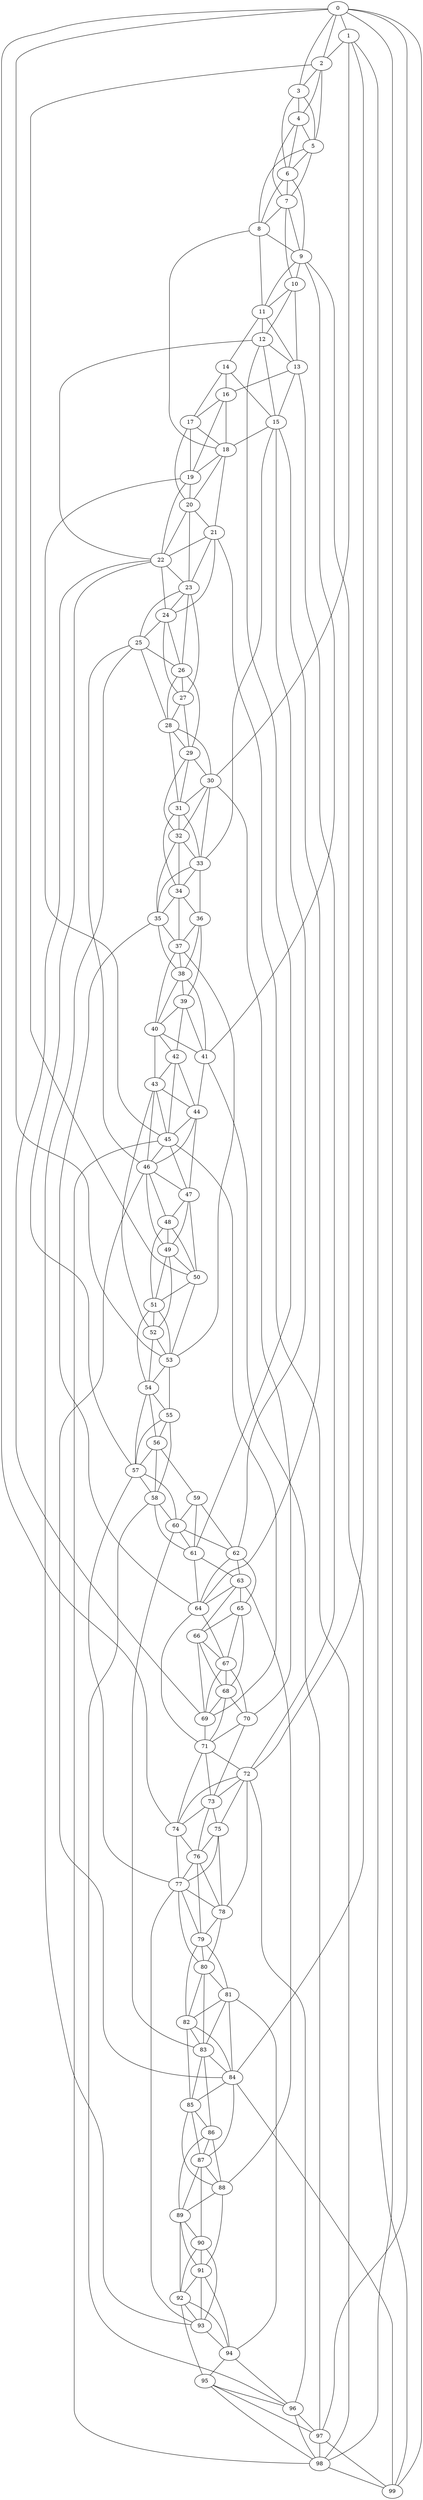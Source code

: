 strict graph "watts_strogatz_graph(100,6,0.1)" {
0;
1;
2;
3;
4;
5;
6;
7;
8;
9;
10;
11;
12;
13;
14;
15;
16;
17;
18;
19;
20;
21;
22;
23;
24;
25;
26;
27;
28;
29;
30;
31;
32;
33;
34;
35;
36;
37;
38;
39;
40;
41;
42;
43;
44;
45;
46;
47;
48;
49;
50;
51;
52;
53;
54;
55;
56;
57;
58;
59;
60;
61;
62;
63;
64;
65;
66;
67;
68;
69;
70;
71;
72;
73;
74;
75;
76;
77;
78;
79;
80;
81;
82;
83;
84;
85;
86;
87;
88;
89;
90;
91;
92;
93;
94;
95;
96;
97;
98;
99;
0 -- 1  [is_available=True, prob="0.475471694201"];
0 -- 2  [is_available=True, prob="0.333052475927"];
0 -- 3  [is_available=True, prob="0.47634533691"];
0 -- 97  [is_available=True, prob="1.0"];
0 -- 74  [is_available=True, prob="1.0"];
0 -- 98  [is_available=True, prob="1.0"];
0 -- 99  [is_available=True, prob="0.736754071864"];
0 -- 53  [is_available=True, prob="1.0"];
1 -- 2  [is_available=True, prob="0.0691998270087"];
1 -- 99  [is_available=True, prob="0.0527473116913"];
1 -- 72  [is_available=True, prob="0.804713393112"];
1 -- 30  [is_available=True, prob="0.526450743187"];
2 -- 3  [is_available=True, prob="1.0"];
2 -- 4  [is_available=True, prob="0.701481034509"];
2 -- 5  [is_available=True, prob="0.548335595528"];
2 -- 50  [is_available=True, prob="0.807333390287"];
3 -- 4  [is_available=True, prob="1.0"];
3 -- 5  [is_available=True, prob="1.0"];
3 -- 6  [is_available=True, prob="0.113051574464"];
4 -- 5  [is_available=True, prob="0.363116384784"];
4 -- 6  [is_available=True, prob="0.491647823565"];
4 -- 7  [is_available=True, prob="1.0"];
5 -- 6  [is_available=True, prob="0.609359199078"];
5 -- 7  [is_available=True, prob="0.88665767867"];
5 -- 8  [is_available=True, prob="0.739147130428"];
6 -- 7  [is_available=True, prob="0.419536251938"];
6 -- 8  [is_available=True, prob="0.196264175632"];
6 -- 9  [is_available=True, prob="0.151876907205"];
7 -- 8  [is_available=True, prob="0.567910334493"];
7 -- 9  [is_available=True, prob="1.0"];
7 -- 10  [is_available=True, prob="1.0"];
8 -- 9  [is_available=True, prob="1.0"];
8 -- 11  [is_available=True, prob="0.416039021646"];
8 -- 18  [is_available=True, prob="0.541644578919"];
9 -- 41  [is_available=True, prob="0.767851370818"];
9 -- 10  [is_available=True, prob="0.574279502107"];
9 -- 11  [is_available=True, prob="0.778848419021"];
9 -- 84  [is_available=True, prob="0.75025612806"];
10 -- 11  [is_available=True, prob="1.0"];
10 -- 12  [is_available=True, prob="0.891420302338"];
10 -- 13  [is_available=True, prob="0.189144109739"];
11 -- 12  [is_available=True, prob="1.0"];
11 -- 13  [is_available=True, prob="0.155606893545"];
11 -- 14  [is_available=True, prob="0.496258129662"];
12 -- 13  [is_available=True, prob="0.453624087849"];
12 -- 15  [is_available=True, prob="0.306197975821"];
12 -- 22  [is_available=True, prob="0.561415020708"];
12 -- 61  [is_available=True, prob="1.0"];
13 -- 72  [is_available=True, prob="0.0357044696381"];
13 -- 15  [is_available=True, prob="1.0"];
13 -- 16  [is_available=True, prob="0.847479805416"];
14 -- 15  [is_available=True, prob="0.818588737341"];
14 -- 16  [is_available=True, prob="1.0"];
14 -- 17  [is_available=True, prob="0.253699692241"];
15 -- 64  [is_available=True, prob="0.0608410076455"];
15 -- 33  [is_available=True, prob="0.414758590669"];
15 -- 18  [is_available=True, prob="0.247801389089"];
15 -- 62  [is_available=True, prob="0.483054511743"];
16 -- 17  [is_available=True, prob="0.173269513685"];
16 -- 18  [is_available=True, prob="1.0"];
16 -- 19  [is_available=True, prob="1.0"];
17 -- 18  [is_available=True, prob="0.127804378276"];
17 -- 19  [is_available=True, prob="0.282685997846"];
17 -- 20  [is_available=True, prob="0.541661529704"];
18 -- 19  [is_available=True, prob="0.462851443689"];
18 -- 20  [is_available=True, prob="0.0412352519789"];
18 -- 21  [is_available=True, prob="1.0"];
19 -- 45  [is_available=True, prob="0.235014499095"];
19 -- 20  [is_available=True, prob="1.0"];
19 -- 22  [is_available=True, prob="0.468693056104"];
20 -- 21  [is_available=True, prob="1.0"];
20 -- 22  [is_available=True, prob="0.643833804277"];
20 -- 23  [is_available=True, prob="0.965324283528"];
21 -- 98  [is_available=True, prob="0.373603830757"];
21 -- 22  [is_available=True, prob="0.384253000938"];
21 -- 23  [is_available=True, prob="0.0253951091216"];
21 -- 24  [is_available=True, prob="0.242967900225"];
22 -- 69  [is_available=True, prob="1.0"];
22 -- 23  [is_available=True, prob="1.0"];
22 -- 24  [is_available=True, prob="0.366520991696"];
22 -- 57  [is_available=True, prob="0.89820297477"];
23 -- 24  [is_available=True, prob="0.281135292706"];
23 -- 25  [is_available=True, prob="0.362010551707"];
23 -- 26  [is_available=True, prob="0.385568419544"];
23 -- 27  [is_available=True, prob="1.0"];
24 -- 25  [is_available=True, prob="0.813992834862"];
24 -- 26  [is_available=True, prob="0.59643656461"];
24 -- 27  [is_available=True, prob="0.460690069142"];
25 -- 46  [is_available=True, prob="0.778285388034"];
25 -- 26  [is_available=True, prob="0.46990002942"];
25 -- 28  [is_available=True, prob="0.0592854869101"];
25 -- 93  [is_available=True, prob="1.0"];
26 -- 27  [is_available=True, prob="1.0"];
26 -- 28  [is_available=True, prob="0.131069830485"];
26 -- 29  [is_available=True, prob="1.0"];
27 -- 28  [is_available=True, prob="0.789167450648"];
27 -- 29  [is_available=True, prob="0.454395535816"];
28 -- 29  [is_available=True, prob="0.728507013383"];
28 -- 30  [is_available=True, prob="0.0174581325776"];
28 -- 31  [is_available=True, prob="1.0"];
29 -- 32  [is_available=True, prob="0.687763979394"];
29 -- 30  [is_available=True, prob="0.510328521983"];
29 -- 31  [is_available=True, prob="1.0"];
30 -- 32  [is_available=True, prob="0.248875730524"];
30 -- 33  [is_available=True, prob="0.658405624997"];
30 -- 70  [is_available=True, prob="1.0"];
30 -- 31  [is_available=True, prob="0.762794806908"];
31 -- 32  [is_available=True, prob="1.0"];
31 -- 33  [is_available=True, prob="0.0629169176091"];
31 -- 34  [is_available=True, prob="0.185500774251"];
32 -- 33  [is_available=True, prob="0.92359234715"];
32 -- 34  [is_available=True, prob="1.0"];
32 -- 35  [is_available=True, prob="0.836793262147"];
33 -- 34  [is_available=True, prob="0.174709334066"];
33 -- 35  [is_available=True, prob="0.56435465164"];
33 -- 36  [is_available=True, prob="0.149844383082"];
34 -- 35  [is_available=True, prob="0.857510291561"];
34 -- 36  [is_available=True, prob="0.242524586334"];
34 -- 37  [is_available=True, prob="0.130190561903"];
35 -- 37  [is_available=True, prob="0.128783998488"];
35 -- 38  [is_available=True, prob="0.351434394806"];
35 -- 64  [is_available=True, prob="0.957405892685"];
36 -- 37  [is_available=True, prob="0.623536990626"];
36 -- 38  [is_available=True, prob="1.0"];
36 -- 39  [is_available=True, prob="1.0"];
37 -- 38  [is_available=True, prob="0.879347780233"];
37 -- 40  [is_available=True, prob="0.512537958554"];
37 -- 53  [is_available=True, prob="0.545154939763"];
38 -- 39  [is_available=True, prob="0.338838348981"];
38 -- 40  [is_available=True, prob="1.0"];
38 -- 41  [is_available=True, prob="0.0431882410217"];
39 -- 40  [is_available=True, prob="0.986316025538"];
39 -- 41  [is_available=True, prob="0.508394509562"];
39 -- 42  [is_available=True, prob="0.751079092743"];
40 -- 41  [is_available=True, prob="0.533912646467"];
40 -- 42  [is_available=True, prob="0.000164225878479"];
40 -- 43  [is_available=True, prob="0.0836112204077"];
41 -- 97  [is_available=True, prob="1.0"];
41 -- 44  [is_available=True, prob="0.721288201648"];
42 -- 43  [is_available=True, prob="0.85919234026"];
42 -- 44  [is_available=True, prob="0.442510540921"];
42 -- 45  [is_available=True, prob="0.341285031873"];
43 -- 44  [is_available=True, prob="0.336400061189"];
43 -- 45  [is_available=True, prob="0.113431593452"];
43 -- 46  [is_available=True, prob="0.994461980332"];
43 -- 52  [is_available=True, prob="0.88032904869"];
44 -- 45  [is_available=True, prob="0.16190566655"];
44 -- 46  [is_available=True, prob="1.0"];
44 -- 47  [is_available=True, prob="0.434988653251"];
45 -- 98  [is_available=True, prob="0.280731017623"];
45 -- 69  [is_available=True, prob="0.521104381662"];
45 -- 46  [is_available=True, prob="0.382580430025"];
45 -- 47  [is_available=True, prob="0.570347851654"];
46 -- 47  [is_available=True, prob="0.809370793743"];
46 -- 48  [is_available=True, prob="0.580294278825"];
46 -- 49  [is_available=True, prob="0.923542247652"];
46 -- 84  [is_available=True, prob="0.929539364504"];
47 -- 48  [is_available=True, prob="1.0"];
47 -- 49  [is_available=True, prob="1.0"];
47 -- 50  [is_available=True, prob="0.182928724546"];
48 -- 49  [is_available=True, prob="1.0"];
48 -- 50  [is_available=True, prob="1.0"];
48 -- 51  [is_available=True, prob="1.0"];
49 -- 50  [is_available=True, prob="1.0"];
49 -- 51  [is_available=True, prob="0.43284971292"];
49 -- 52  [is_available=True, prob="0.74616733988"];
50 -- 51  [is_available=True, prob="0.0586626881917"];
50 -- 53  [is_available=True, prob="0.665634552791"];
51 -- 52  [is_available=True, prob="0.4293264452"];
51 -- 53  [is_available=True, prob="0.728202184008"];
51 -- 54  [is_available=True, prob="0.641895988712"];
52 -- 53  [is_available=True, prob="0.235356140801"];
52 -- 54  [is_available=True, prob="1.0"];
53 -- 54  [is_available=True, prob="0.905552832363"];
53 -- 55  [is_available=True, prob="0.974151618249"];
54 -- 55  [is_available=True, prob="0.436039395335"];
54 -- 56  [is_available=True, prob="0.0263919225576"];
54 -- 57  [is_available=True, prob="0.456159175311"];
55 -- 56  [is_available=True, prob="0.586430796807"];
55 -- 57  [is_available=True, prob="0.625784936731"];
55 -- 58  [is_available=True, prob="0.649130185074"];
56 -- 57  [is_available=True, prob="1.0"];
56 -- 58  [is_available=True, prob="1.0"];
56 -- 59  [is_available=True, prob="0.792711074485"];
57 -- 77  [is_available=True, prob="0.303187762074"];
57 -- 58  [is_available=True, prob="0.90769860186"];
57 -- 60  [is_available=True, prob="1.0"];
58 -- 96  [is_available=True, prob="0.912427084136"];
58 -- 60  [is_available=True, prob="0.40119077063"];
58 -- 61  [is_available=True, prob="0.163955130701"];
59 -- 60  [is_available=True, prob="0.379621476583"];
59 -- 61  [is_available=True, prob="0.120177293502"];
59 -- 62  [is_available=True, prob="0.906899149276"];
60 -- 83  [is_available=True, prob="1.0"];
60 -- 61  [is_available=True, prob="0.716207167779"];
60 -- 62  [is_available=True, prob="0.728488478594"];
61 -- 64  [is_available=True, prob="0.440105552807"];
61 -- 63  [is_available=True, prob="1.0"];
62 -- 64  [is_available=True, prob="0.42948423264"];
62 -- 65  [is_available=True, prob="0.911546070541"];
62 -- 63  [is_available=True, prob="0.761790079614"];
63 -- 64  [is_available=True, prob="0.803284710597"];
63 -- 65  [is_available=True, prob="1.0"];
63 -- 66  [is_available=True, prob="0.834933732202"];
63 -- 88  [is_available=True, prob="0.397376197622"];
64 -- 67  [is_available=True, prob="1.0"];
64 -- 71  [is_available=True, prob="1.0"];
65 -- 66  [is_available=True, prob="0.498492600449"];
65 -- 67  [is_available=True, prob="0.400866441134"];
65 -- 68  [is_available=True, prob="1.0"];
66 -- 67  [is_available=True, prob="0.378654476195"];
66 -- 68  [is_available=True, prob="0.525534177781"];
66 -- 69  [is_available=True, prob="0.246555472852"];
67 -- 68  [is_available=True, prob="0.460051318098"];
67 -- 69  [is_available=True, prob="0.43015697114"];
67 -- 70  [is_available=True, prob="0.139664936332"];
68 -- 69  [is_available=True, prob="0.71714290036"];
68 -- 70  [is_available=True, prob="0.429932960431"];
68 -- 71  [is_available=True, prob="1.0"];
69 -- 71  [is_available=True, prob="1.0"];
70 -- 71  [is_available=True, prob="0.265656591732"];
70 -- 73  [is_available=True, prob="0.719379771288"];
71 -- 72  [is_available=True, prob="1.0"];
71 -- 73  [is_available=True, prob="0.0414806713402"];
71 -- 74  [is_available=True, prob="0.473273136231"];
72 -- 96  [is_available=True, prob="0.856561750248"];
72 -- 73  [is_available=True, prob="0.299457662031"];
72 -- 74  [is_available=True, prob="1.0"];
72 -- 75  [is_available=True, prob="0.0263445367945"];
72 -- 78  [is_available=True, prob="1.0"];
73 -- 74  [is_available=True, prob="0.210066643638"];
73 -- 75  [is_available=True, prob="0.32335279842"];
73 -- 76  [is_available=True, prob="0.987229283888"];
74 -- 76  [is_available=True, prob="0.722876628081"];
74 -- 77  [is_available=True, prob="0.919135202957"];
75 -- 76  [is_available=True, prob="0.76721501182"];
75 -- 77  [is_available=True, prob="0.794537240199"];
75 -- 78  [is_available=True, prob="0.519929982358"];
76 -- 77  [is_available=True, prob="0.983485322216"];
76 -- 78  [is_available=True, prob="0.544083959666"];
76 -- 79  [is_available=True, prob="0.575769083636"];
77 -- 78  [is_available=True, prob="0.301821287613"];
77 -- 79  [is_available=True, prob="0.355216901171"];
77 -- 80  [is_available=True, prob="0.863945586235"];
77 -- 93  [is_available=True, prob="0.458128515929"];
78 -- 79  [is_available=True, prob="1.0"];
78 -- 80  [is_available=True, prob="0.101859153328"];
79 -- 80  [is_available=True, prob="0.549642384069"];
79 -- 81  [is_available=True, prob="0.13077741043"];
79 -- 82  [is_available=True, prob="0.33285893797"];
80 -- 81  [is_available=True, prob="0.0531011808094"];
80 -- 82  [is_available=True, prob="1.0"];
80 -- 83  [is_available=True, prob="0.863562649309"];
81 -- 82  [is_available=True, prob="0.758042550154"];
81 -- 83  [is_available=True, prob="0.635448097106"];
81 -- 84  [is_available=True, prob="0.162530452011"];
81 -- 94  [is_available=True, prob="0.204479092177"];
82 -- 83  [is_available=True, prob="0.415308835245"];
82 -- 84  [is_available=True, prob="0.880784703143"];
82 -- 85  [is_available=True, prob="1.0"];
83 -- 84  [is_available=True, prob="1.0"];
83 -- 85  [is_available=True, prob="0.267589850363"];
83 -- 86  [is_available=True, prob="1.0"];
84 -- 99  [is_available=True, prob="0.920106300952"];
84 -- 85  [is_available=True, prob="0.395686860691"];
84 -- 87  [is_available=True, prob="1.0"];
85 -- 86  [is_available=True, prob="0.386433544276"];
85 -- 87  [is_available=True, prob="0.840196601993"];
85 -- 88  [is_available=True, prob="1.0"];
86 -- 87  [is_available=True, prob="1.0"];
86 -- 88  [is_available=True, prob="0.237299124732"];
86 -- 89  [is_available=True, prob="0.31084299882"];
87 -- 88  [is_available=True, prob="0.339659151362"];
87 -- 89  [is_available=True, prob="0.345952821487"];
87 -- 90  [is_available=True, prob="0.810923789918"];
88 -- 89  [is_available=True, prob="0.684305860155"];
88 -- 91  [is_available=True, prob="0.279557787746"];
89 -- 90  [is_available=True, prob="0.510397573153"];
89 -- 91  [is_available=True, prob="0.528869670263"];
89 -- 92  [is_available=True, prob="1.0"];
90 -- 91  [is_available=True, prob="0.39114442748"];
90 -- 92  [is_available=True, prob="1.0"];
90 -- 93  [is_available=True, prob="1.0"];
91 -- 92  [is_available=True, prob="1.0"];
91 -- 93  [is_available=True, prob="1.0"];
91 -- 94  [is_available=True, prob="0.936122930966"];
92 -- 93  [is_available=True, prob="0.496171665859"];
92 -- 94  [is_available=True, prob="1.0"];
92 -- 95  [is_available=True, prob="1.0"];
93 -- 94  [is_available=True, prob="0.775718019559"];
94 -- 96  [is_available=True, prob="0.942736667421"];
94 -- 95  [is_available=True, prob="0.03641405489"];
95 -- 96  [is_available=True, prob="0.777835737912"];
95 -- 97  [is_available=True, prob="0.395938181046"];
95 -- 98  [is_available=True, prob="0.0843159266904"];
96 -- 97  [is_available=True, prob="1.0"];
96 -- 98  [is_available=True, prob="0.504234071389"];
97 -- 98  [is_available=True, prob="0.431925133199"];
97 -- 99  [is_available=True, prob="0.859874255657"];
98 -- 99  [is_available=True, prob="0.93093086786"];
}
